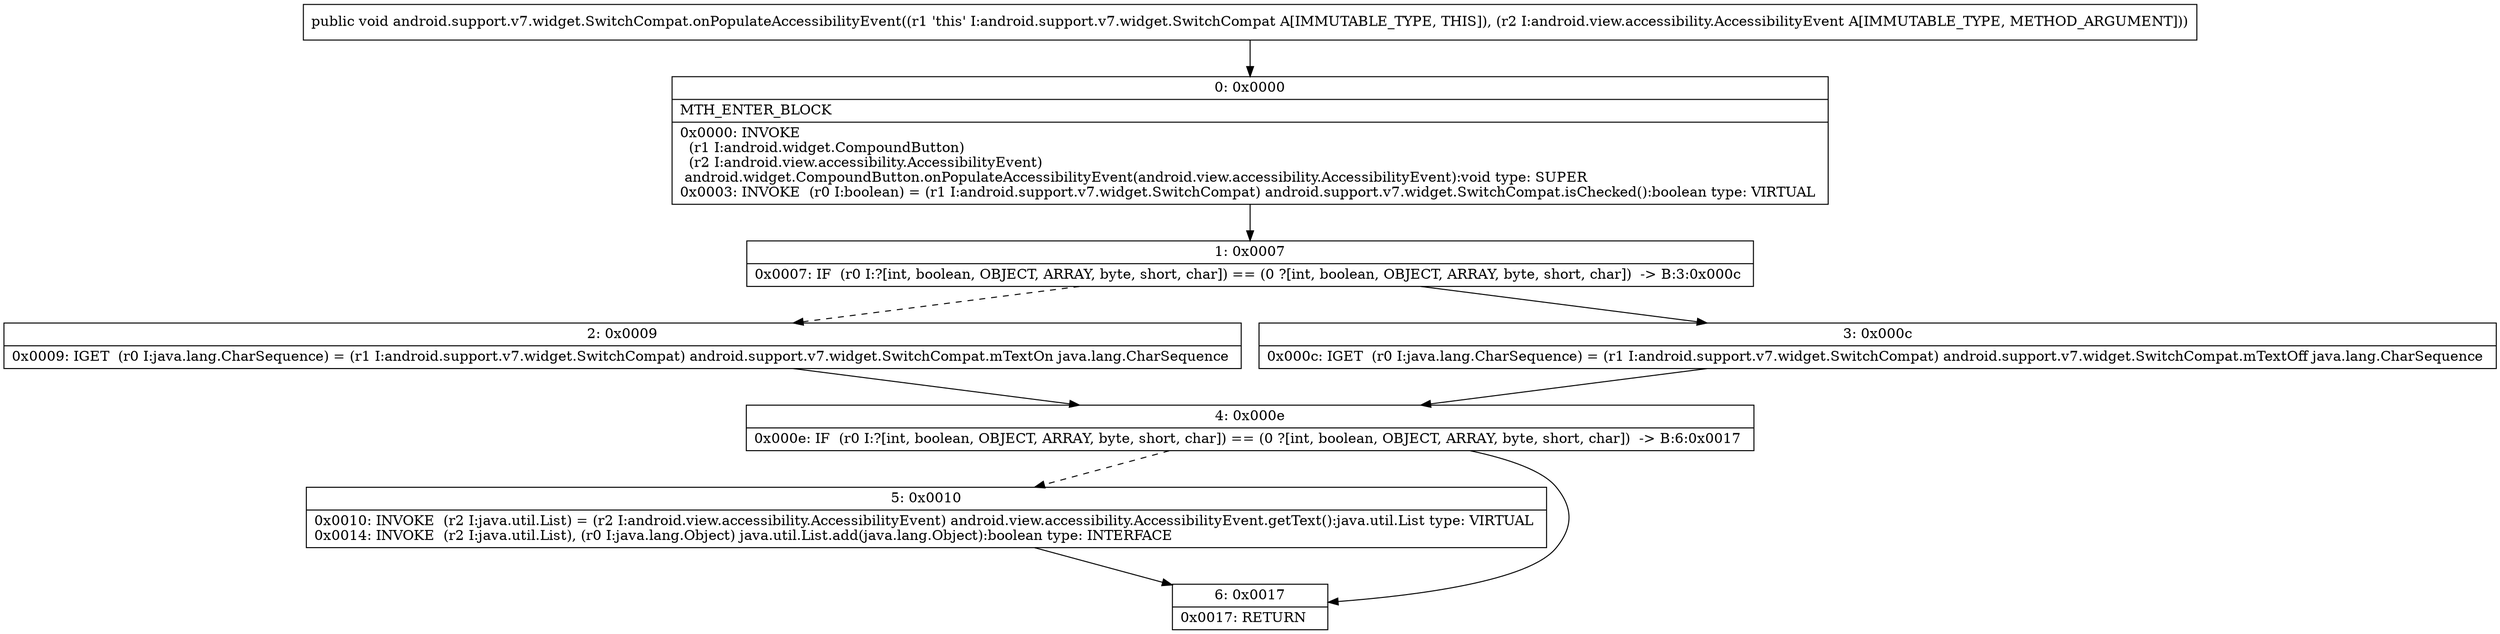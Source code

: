 digraph "CFG forandroid.support.v7.widget.SwitchCompat.onPopulateAccessibilityEvent(Landroid\/view\/accessibility\/AccessibilityEvent;)V" {
Node_0 [shape=record,label="{0\:\ 0x0000|MTH_ENTER_BLOCK\l|0x0000: INVOKE  \l  (r1 I:android.widget.CompoundButton)\l  (r2 I:android.view.accessibility.AccessibilityEvent)\l android.widget.CompoundButton.onPopulateAccessibilityEvent(android.view.accessibility.AccessibilityEvent):void type: SUPER \l0x0003: INVOKE  (r0 I:boolean) = (r1 I:android.support.v7.widget.SwitchCompat) android.support.v7.widget.SwitchCompat.isChecked():boolean type: VIRTUAL \l}"];
Node_1 [shape=record,label="{1\:\ 0x0007|0x0007: IF  (r0 I:?[int, boolean, OBJECT, ARRAY, byte, short, char]) == (0 ?[int, boolean, OBJECT, ARRAY, byte, short, char])  \-\> B:3:0x000c \l}"];
Node_2 [shape=record,label="{2\:\ 0x0009|0x0009: IGET  (r0 I:java.lang.CharSequence) = (r1 I:android.support.v7.widget.SwitchCompat) android.support.v7.widget.SwitchCompat.mTextOn java.lang.CharSequence \l}"];
Node_3 [shape=record,label="{3\:\ 0x000c|0x000c: IGET  (r0 I:java.lang.CharSequence) = (r1 I:android.support.v7.widget.SwitchCompat) android.support.v7.widget.SwitchCompat.mTextOff java.lang.CharSequence \l}"];
Node_4 [shape=record,label="{4\:\ 0x000e|0x000e: IF  (r0 I:?[int, boolean, OBJECT, ARRAY, byte, short, char]) == (0 ?[int, boolean, OBJECT, ARRAY, byte, short, char])  \-\> B:6:0x0017 \l}"];
Node_5 [shape=record,label="{5\:\ 0x0010|0x0010: INVOKE  (r2 I:java.util.List) = (r2 I:android.view.accessibility.AccessibilityEvent) android.view.accessibility.AccessibilityEvent.getText():java.util.List type: VIRTUAL \l0x0014: INVOKE  (r2 I:java.util.List), (r0 I:java.lang.Object) java.util.List.add(java.lang.Object):boolean type: INTERFACE \l}"];
Node_6 [shape=record,label="{6\:\ 0x0017|0x0017: RETURN   \l}"];
MethodNode[shape=record,label="{public void android.support.v7.widget.SwitchCompat.onPopulateAccessibilityEvent((r1 'this' I:android.support.v7.widget.SwitchCompat A[IMMUTABLE_TYPE, THIS]), (r2 I:android.view.accessibility.AccessibilityEvent A[IMMUTABLE_TYPE, METHOD_ARGUMENT])) }"];
MethodNode -> Node_0;
Node_0 -> Node_1;
Node_1 -> Node_2[style=dashed];
Node_1 -> Node_3;
Node_2 -> Node_4;
Node_3 -> Node_4;
Node_4 -> Node_5[style=dashed];
Node_4 -> Node_6;
Node_5 -> Node_6;
}

